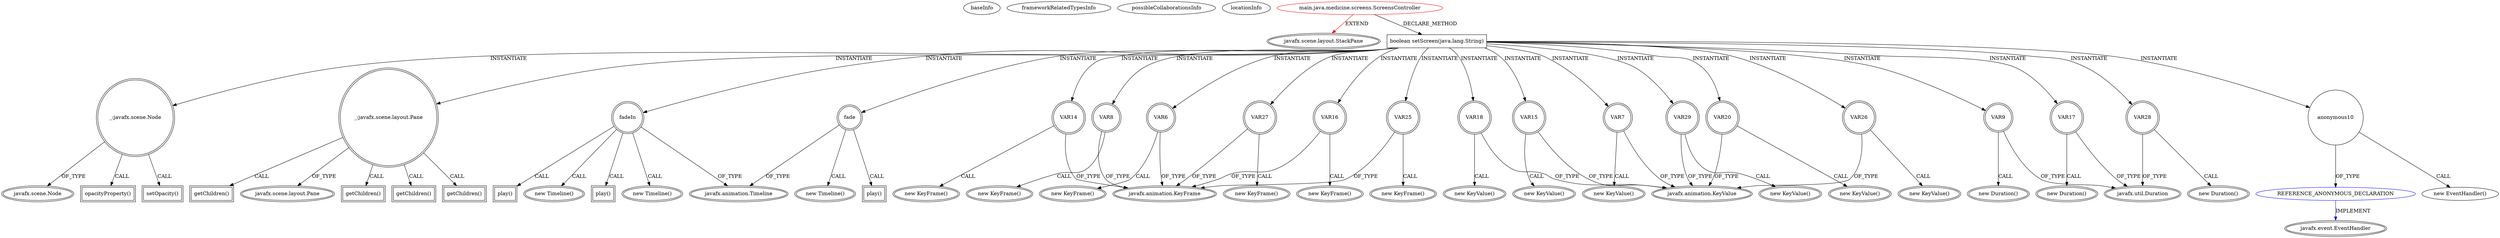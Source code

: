 digraph {
baseInfo[graphId=428,category="extension_graph",isAnonymous=false,possibleRelation=true]
frameworkRelatedTypesInfo[0="javafx.scene.layout.StackPane"]
possibleCollaborationsInfo[0="428~CLIENT_METHOD_DECLARATION-INSTANTIATION-~javafx.scene.layout.StackPane ~javafx.event.EventHandler ~false~true"]
locationInfo[projectName="EnlightenedCSF-medicineDB",filePath="/EnlightenedCSF-medicineDB/medicineDB-master/src/main/java/medicine/screens/ScreensController.java",contextSignature="ScreensController",graphId="428"]
0[label="main.java.medicine.screens.ScreensController",vertexType="ROOT_CLIENT_CLASS_DECLARATION",isFrameworkType=false,color=red]
1[label="javafx.scene.layout.StackPane",vertexType="FRAMEWORK_CLASS_TYPE",isFrameworkType=true,peripheries=2]
15[label="boolean setScreen(java.lang.String)",vertexType="CLIENT_METHOD_DECLARATION",isFrameworkType=false,shape=box]
16[label="_:javafx.scene.Node",vertexType="VARIABLE_EXPRESION",isFrameworkType=true,peripheries=2,shape=circle]
18[label="javafx.scene.Node",vertexType="FRAMEWORK_CLASS_TYPE",isFrameworkType=true,peripheries=2]
17[label="opacityProperty()",vertexType="INSIDE_CALL",isFrameworkType=true,peripheries=2,shape=box]
19[label="_:javafx.scene.layout.Pane",vertexType="VARIABLE_EXPRESION",isFrameworkType=true,peripheries=2,shape=circle]
21[label="javafx.scene.layout.Pane",vertexType="FRAMEWORK_CLASS_TYPE",isFrameworkType=true,peripheries=2]
20[label="getChildren()",vertexType="INSIDE_CALL",isFrameworkType=true,peripheries=2,shape=box]
23[label="fade",vertexType="VARIABLE_EXPRESION",isFrameworkType=true,peripheries=2,shape=circle]
24[label="javafx.animation.Timeline",vertexType="FRAMEWORK_CLASS_TYPE",isFrameworkType=true,peripheries=2]
22[label="new Timeline()",vertexType="CONSTRUCTOR_CALL",isFrameworkType=true,peripheries=2]
26[label="VAR6",vertexType="VARIABLE_EXPRESION",isFrameworkType=true,peripheries=2,shape=circle]
27[label="javafx.animation.KeyFrame",vertexType="FRAMEWORK_CLASS_TYPE",isFrameworkType=true,peripheries=2]
25[label="new KeyFrame()",vertexType="CONSTRUCTOR_CALL",isFrameworkType=true,peripheries=2]
29[label="VAR7",vertexType="VARIABLE_EXPRESION",isFrameworkType=true,peripheries=2,shape=circle]
30[label="javafx.animation.KeyValue",vertexType="FRAMEWORK_CLASS_TYPE",isFrameworkType=true,peripheries=2]
28[label="new KeyValue()",vertexType="CONSTRUCTOR_CALL",isFrameworkType=true,peripheries=2]
32[label="VAR8",vertexType="VARIABLE_EXPRESION",isFrameworkType=true,peripheries=2,shape=circle]
31[label="new KeyFrame()",vertexType="CONSTRUCTOR_CALL",isFrameworkType=true,peripheries=2]
35[label="VAR9",vertexType="VARIABLE_EXPRESION",isFrameworkType=true,peripheries=2,shape=circle]
36[label="javafx.util.Duration",vertexType="FRAMEWORK_CLASS_TYPE",isFrameworkType=true,peripheries=2]
34[label="new Duration()",vertexType="CONSTRUCTOR_CALL",isFrameworkType=true,peripheries=2]
38[label="anonymous10",vertexType="VARIABLE_EXPRESION",isFrameworkType=false,shape=circle]
39[label="REFERENCE_ANONYMOUS_DECLARATION",vertexType="REFERENCE_ANONYMOUS_DECLARATION",isFrameworkType=false,color=blue]
40[label="javafx.event.EventHandler",vertexType="FRAMEWORK_INTERFACE_TYPE",isFrameworkType=true,peripheries=2]
37[label="new EventHandler()",vertexType="CONSTRUCTOR_CALL",isFrameworkType=false]
42[label="getChildren()",vertexType="INSIDE_CALL",isFrameworkType=true,peripheries=2,shape=box]
44[label="getChildren()",vertexType="INSIDE_CALL",isFrameworkType=true,peripheries=2,shape=box]
46[label="fadeIn",vertexType="VARIABLE_EXPRESION",isFrameworkType=true,peripheries=2,shape=circle]
45[label="new Timeline()",vertexType="CONSTRUCTOR_CALL",isFrameworkType=true,peripheries=2]
49[label="VAR14",vertexType="VARIABLE_EXPRESION",isFrameworkType=true,peripheries=2,shape=circle]
48[label="new KeyFrame()",vertexType="CONSTRUCTOR_CALL",isFrameworkType=true,peripheries=2]
52[label="VAR15",vertexType="VARIABLE_EXPRESION",isFrameworkType=true,peripheries=2,shape=circle]
51[label="new KeyValue()",vertexType="CONSTRUCTOR_CALL",isFrameworkType=true,peripheries=2]
55[label="VAR16",vertexType="VARIABLE_EXPRESION",isFrameworkType=true,peripheries=2,shape=circle]
54[label="new KeyFrame()",vertexType="CONSTRUCTOR_CALL",isFrameworkType=true,peripheries=2]
58[label="VAR17",vertexType="VARIABLE_EXPRESION",isFrameworkType=true,peripheries=2,shape=circle]
57[label="new Duration()",vertexType="CONSTRUCTOR_CALL",isFrameworkType=true,peripheries=2]
61[label="VAR18",vertexType="VARIABLE_EXPRESION",isFrameworkType=true,peripheries=2,shape=circle]
60[label="new KeyValue()",vertexType="CONSTRUCTOR_CALL",isFrameworkType=true,peripheries=2]
64[label="play()",vertexType="INSIDE_CALL",isFrameworkType=true,peripheries=2,shape=box]
66[label="VAR20",vertexType="VARIABLE_EXPRESION",isFrameworkType=true,peripheries=2,shape=circle]
65[label="new KeyValue()",vertexType="CONSTRUCTOR_CALL",isFrameworkType=true,peripheries=2]
69[label="play()",vertexType="INSIDE_CALL",isFrameworkType=true,peripheries=2,shape=box]
71[label="setOpacity()",vertexType="INSIDE_CALL",isFrameworkType=true,peripheries=2,shape=box]
73[label="getChildren()",vertexType="INSIDE_CALL",isFrameworkType=true,peripheries=2,shape=box]
74[label="new Timeline()",vertexType="CONSTRUCTOR_CALL",isFrameworkType=true,peripheries=2]
77[label="VAR25",vertexType="VARIABLE_EXPRESION",isFrameworkType=true,peripheries=2,shape=circle]
76[label="new KeyFrame()",vertexType="CONSTRUCTOR_CALL",isFrameworkType=true,peripheries=2]
80[label="VAR26",vertexType="VARIABLE_EXPRESION",isFrameworkType=true,peripheries=2,shape=circle]
79[label="new KeyValue()",vertexType="CONSTRUCTOR_CALL",isFrameworkType=true,peripheries=2]
83[label="VAR27",vertexType="VARIABLE_EXPRESION",isFrameworkType=true,peripheries=2,shape=circle]
82[label="new KeyFrame()",vertexType="CONSTRUCTOR_CALL",isFrameworkType=true,peripheries=2]
86[label="VAR28",vertexType="VARIABLE_EXPRESION",isFrameworkType=true,peripheries=2,shape=circle]
85[label="new Duration()",vertexType="CONSTRUCTOR_CALL",isFrameworkType=true,peripheries=2]
89[label="VAR29",vertexType="VARIABLE_EXPRESION",isFrameworkType=true,peripheries=2,shape=circle]
88[label="new KeyValue()",vertexType="CONSTRUCTOR_CALL",isFrameworkType=true,peripheries=2]
92[label="play()",vertexType="INSIDE_CALL",isFrameworkType=true,peripheries=2,shape=box]
0->1[label="EXTEND",color=red]
0->15[label="DECLARE_METHOD"]
15->16[label="INSTANTIATE"]
16->18[label="OF_TYPE"]
16->17[label="CALL"]
15->19[label="INSTANTIATE"]
19->21[label="OF_TYPE"]
19->20[label="CALL"]
15->23[label="INSTANTIATE"]
23->24[label="OF_TYPE"]
23->22[label="CALL"]
15->26[label="INSTANTIATE"]
26->27[label="OF_TYPE"]
26->25[label="CALL"]
15->29[label="INSTANTIATE"]
29->30[label="OF_TYPE"]
29->28[label="CALL"]
15->32[label="INSTANTIATE"]
32->27[label="OF_TYPE"]
32->31[label="CALL"]
15->35[label="INSTANTIATE"]
35->36[label="OF_TYPE"]
35->34[label="CALL"]
15->38[label="INSTANTIATE"]
39->40[label="IMPLEMENT",color=blue]
38->39[label="OF_TYPE"]
38->37[label="CALL"]
19->42[label="CALL"]
19->44[label="CALL"]
15->46[label="INSTANTIATE"]
46->24[label="OF_TYPE"]
46->45[label="CALL"]
15->49[label="INSTANTIATE"]
49->27[label="OF_TYPE"]
49->48[label="CALL"]
15->52[label="INSTANTIATE"]
52->30[label="OF_TYPE"]
52->51[label="CALL"]
15->55[label="INSTANTIATE"]
55->27[label="OF_TYPE"]
55->54[label="CALL"]
15->58[label="INSTANTIATE"]
58->36[label="OF_TYPE"]
58->57[label="CALL"]
15->61[label="INSTANTIATE"]
61->30[label="OF_TYPE"]
61->60[label="CALL"]
46->64[label="CALL"]
15->66[label="INSTANTIATE"]
66->30[label="OF_TYPE"]
66->65[label="CALL"]
23->69[label="CALL"]
16->71[label="CALL"]
19->73[label="CALL"]
46->74[label="CALL"]
15->77[label="INSTANTIATE"]
77->27[label="OF_TYPE"]
77->76[label="CALL"]
15->80[label="INSTANTIATE"]
80->30[label="OF_TYPE"]
80->79[label="CALL"]
15->83[label="INSTANTIATE"]
83->27[label="OF_TYPE"]
83->82[label="CALL"]
15->86[label="INSTANTIATE"]
86->36[label="OF_TYPE"]
86->85[label="CALL"]
15->89[label="INSTANTIATE"]
89->30[label="OF_TYPE"]
89->88[label="CALL"]
46->92[label="CALL"]
}
